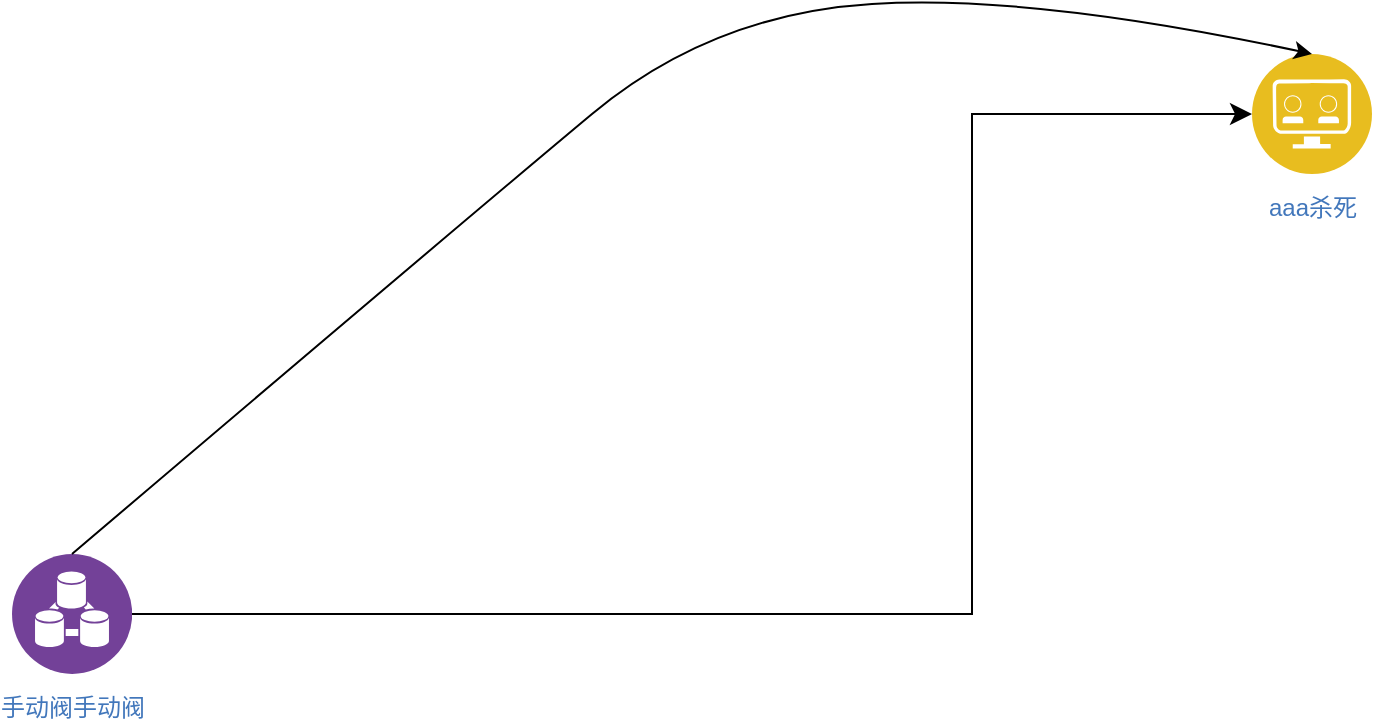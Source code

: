 <mxfile version="21.6.8" type="github">
  <diagram name="第 1 页" id="YAT-jl0Xb32g90HKZpKq">
    <mxGraphModel dx="3585" dy="1955" grid="1" gridSize="10" guides="1" tooltips="1" connect="1" arrows="1" fold="1" page="1" pageScale="1" pageWidth="1920" pageHeight="1200" math="0" shadow="0">
      <root>
        <mxCell id="0" />
        <mxCell id="1" parent="0" />
        <mxCell id="BBzcVZzisX23GkQGwMCL-1" value="手动阀手动阀" style="image;aspect=fixed;perimeter=ellipsePerimeter;html=1;align=center;shadow=0;dashed=0;fontColor=#4277BB;labelBackgroundColor=default;fontSize=12;spacingTop=3;image=img/lib/ibm/analytics/data_integration.svg;" vertex="1" parent="1">
          <mxGeometry x="390" y="460" width="60" height="60" as="geometry" />
        </mxCell>
        <mxCell id="BBzcVZzisX23GkQGwMCL-2" value="aaa杀死" style="image;aspect=fixed;perimeter=ellipsePerimeter;html=1;align=center;shadow=0;dashed=0;fontColor=#4277BB;labelBackgroundColor=default;fontSize=12;spacingTop=3;image=img/lib/ibm/applications/api_developer_portal.svg;" vertex="1" parent="1">
          <mxGeometry x="1010" y="210" width="60" height="60" as="geometry" />
        </mxCell>
        <mxCell id="BBzcVZzisX23GkQGwMCL-3" value="" style="edgeStyle=elbowEdgeStyle;elbow=horizontal;endArrow=classic;html=1;curved=0;rounded=0;endSize=8;startSize=8;entryX=0;entryY=0.5;entryDx=0;entryDy=0;exitX=1;exitY=0.5;exitDx=0;exitDy=0;" edge="1" parent="1" source="BBzcVZzisX23GkQGwMCL-1" target="BBzcVZzisX23GkQGwMCL-2">
          <mxGeometry width="50" height="50" relative="1" as="geometry">
            <mxPoint x="430" y="260" as="sourcePoint" />
            <mxPoint x="440" y="180" as="targetPoint" />
            <Array as="points">
              <mxPoint x="870" y="300" />
              <mxPoint x="500" y="190" />
            </Array>
          </mxGeometry>
        </mxCell>
        <mxCell id="BBzcVZzisX23GkQGwMCL-4" value="" style="curved=1;endArrow=classic;html=1;rounded=0;exitX=0.5;exitY=0;exitDx=0;exitDy=0;entryX=0.5;entryY=0;entryDx=0;entryDy=0;" edge="1" parent="1" source="BBzcVZzisX23GkQGwMCL-1" target="BBzcVZzisX23GkQGwMCL-2">
          <mxGeometry width="50" height="50" relative="1" as="geometry">
            <mxPoint x="390" y="230" as="sourcePoint" />
            <mxPoint x="440" y="180" as="targetPoint" />
            <Array as="points">
              <mxPoint x="620" y="290" />
              <mxPoint x="740" y="190" />
              <mxPoint x="900" y="180" />
            </Array>
          </mxGeometry>
        </mxCell>
      </root>
    </mxGraphModel>
  </diagram>
</mxfile>
